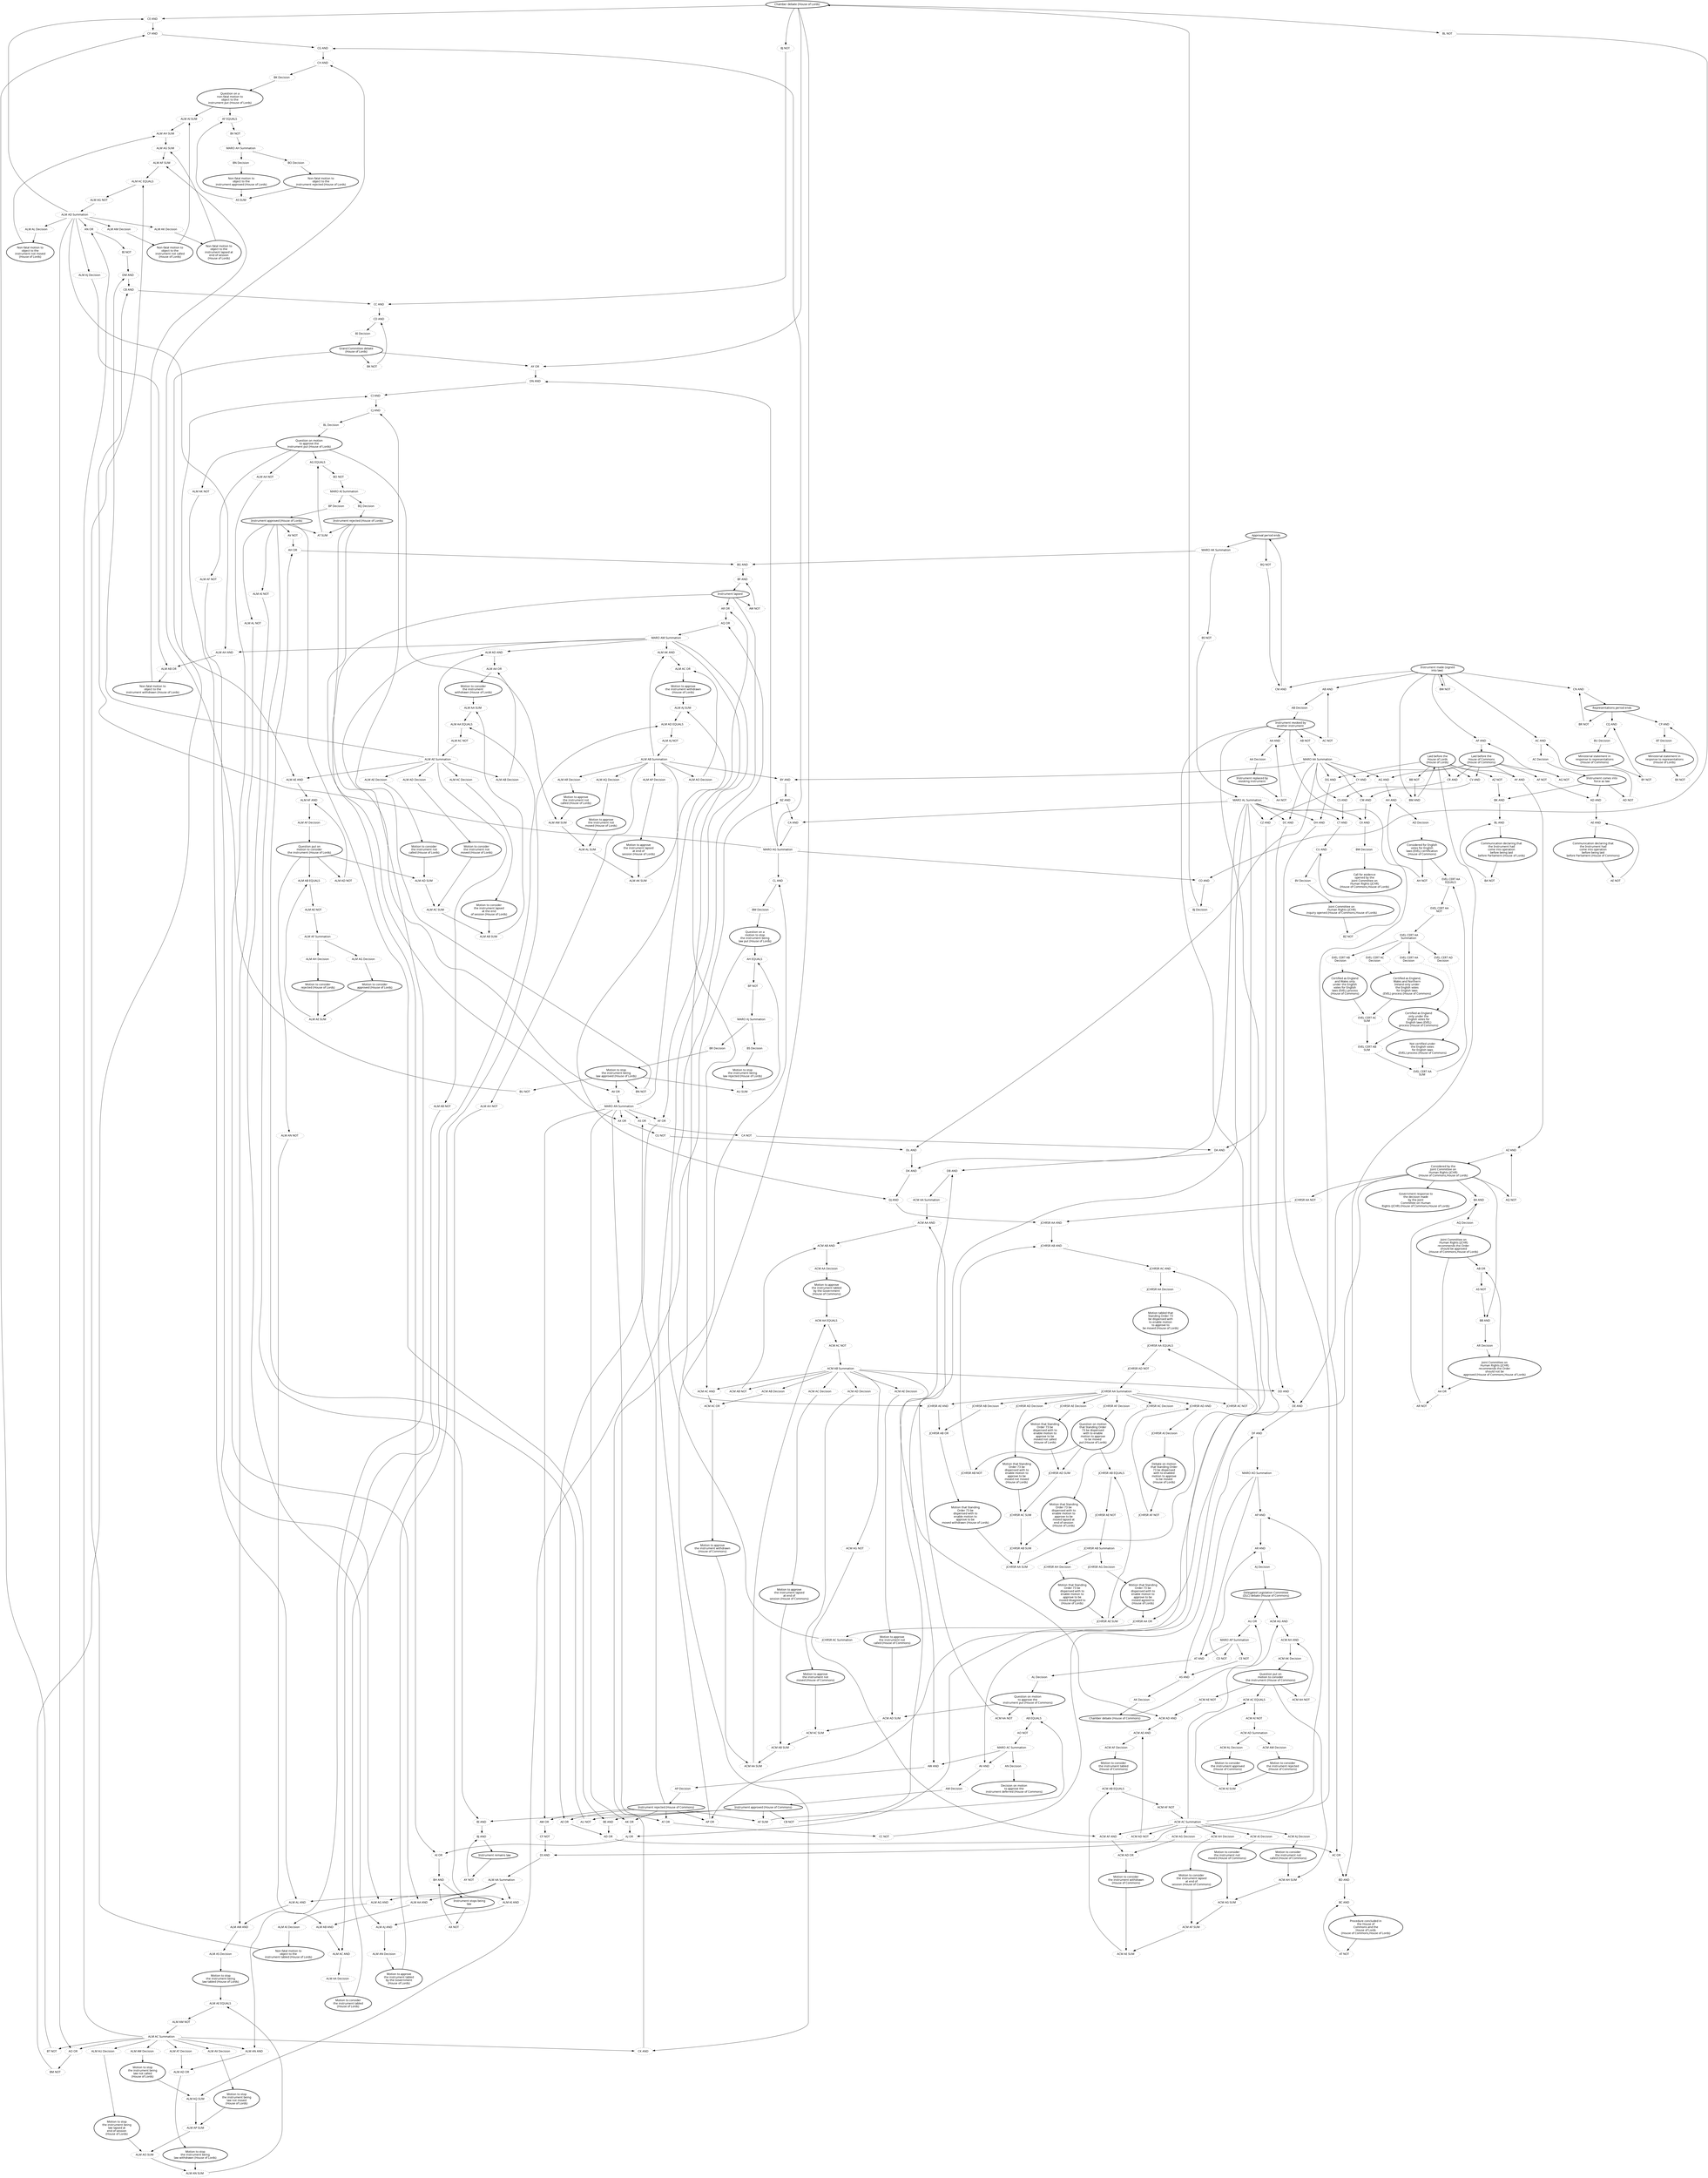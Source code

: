 digraph{graph[fontname="calibri"];node[fontname="calibri"];edge[fontname="calibri"];edge [style=solid, color=black];"2"->"439"[label=""];edge[style=solid, color=black];edge [style=solid, color=black];"2"->"370"[label=""];edge[style=solid, color=black];edge [style=solid, color=black];"2"->"437"[label=""];edge[style=solid, color=black];edge [style=solid, color=black];"2"->"376"[label=""];edge[style=solid, color=black];edge [style=solid, color=black];"2"->"428"[label=""];edge[style=solid, color=black];edge [style=solid, color=black];"4"->"297"[label=""];edge[style=solid, color=black];edge [style=solid, color=black];"4"->"292"[label=""];edge[style=solid, color=black];edge [style=solid, color=black];"4"->"337"[label=""];edge[style=solid, color=black];edge [style=solid, color=black];"4"->"300"[label=""];edge[style=solid, color=black];edge [style=solid, color=black];"4"->"383"[label=""];edge[style=solid, color=black];edge [style=solid, color=black];"4"->"387"[label=""];edge[style=solid, color=black];edge [style=solid, color=black];"4"->"390"[label=""];edge[style=solid, color=black];edge [style=solid, color=black];"9"->"284"[label=""];edge[style=solid, color=black];edge [style=solid, color=black];"9"->"287"[label=""];edge[style=solid, color=black];edge [style=solid, color=black];"9"->"350"[label=""];edge[style=solid, color=black];edge [style=solid, color=black];"12"->"429"[label=""];edge[style=solid, color=black];edge [style=solid, color=black];"12"->"415"[label=""];edge[style=solid, color=black];edge [style=solid, color=black];"12"->"337"[label=""];edge[style=solid, color=black];edge [style=solid, color=black];"12"->"343"[label=""];edge[style=solid, color=black];edge [style=solid, color=black];"12"->"383"[label=""];edge[style=solid, color=black];edge [style=solid, color=black];"12"->"387"[label=""];edge[style=solid, color=black];edge [style=solid, color=black];"12"->"398"[label=""];edge[style=solid, color=black];edge [style=solid, color=black];"15"->"450"[label=""];edge[style=solid, color=black];edge [style=solid, color=black];"15"->"540"[label=""];edge[style=solid, color=black];edge [style=solid, color=black];"15"->"296"[label=""];edge[style=solid, color=black];edge [style=solid, color=black];"15"->"283"[label=""];edge[style=solid, color=black];edge [style=solid, color=black];"15"->"352"[label=""];edge[style=solid, color=black];edge [style=solid, color=black];"15"->"378"[label=""];edge[style=solid, color=black];edge [style=solid, color=black];"15"->"379"[label=""];edge[style=solid, color=black];edge [style=solid, color=black];"21"->"438"[label=""];edge[style=solid, color=black];edge [style=solid, color=black];"21"->"3343"[label=""];edge[style=solid, color=black];edge [style=solid, color=black];"21"->"428"[label=""];edge[style=solid, color=black];edge [style=solid, color=black];"23"->"424"[label=""];edge[style=solid, color=black];edge [style=solid, color=black];"26"->"1045"[label=""];edge[style=solid, color=black];edge [style=solid, color=black];"26"->"3434"[label=""];edge[style=solid, color=black];edge [style=solid, color=black];"26"->"3461"[label=""];edge[style=solid, color=black];edge [style=solid, color=black];"28"->"3403"[label=""];edge[style=solid, color=black];edge [style=solid, color=black];"29"->"3458"[label=""];edge[style=solid, color=black];edge [style=solid, color=black];"32"->"3413"[label=""];edge[style=solid, color=black];edge [style=solid, color=black];"33"->"3467"[label=""];edge[style=solid, color=black];edge [style=solid, color=black];"34"->"301"[label=""];edge[style=solid, color=black];edge [style=solid, color=black];"34"->"3081"[label=""];edge[style=solid, color=black];edge [style=solid, color=black];"36"->"3399"[label=""];edge[style=solid, color=black];edge [style=solid, color=black];"38"->"3428"[label=""];edge[style=solid, color=black];edge [style=solid, color=black];"38"->"424"[label=""];edge[style=solid, color=black];edge [style=solid, color=black];"39"->"348"[label=""];edge[style=solid, color=black];edge [style=solid, color=black];"39"->"344"[label=""];edge[style=solid, color=black];edge [style=solid, color=black];"39"->"411"[label=""];edge[style=solid, color=black];edge [style=solid, color=black];"39"->"1032"[label=""];edge[style=solid, color=black];edge [style=solid, color=black];"39"->"3365"[label=""];edge[style=solid, color=black];edge [style=solid, color=black];"39"->"3368"[label=""];edge[style=solid, color=black];edge [style=solid, color=black];"40"->"1018"[label=""];edge[style=solid, color=black];edge [style=solid, color=black];"40"->"348"[label=""];edge[style=solid, color=black];edge [style=solid, color=black];"40"->"344"[label=""];edge[style=solid, color=black];edge [style=solid, color=black];"40"->"410"[label=""];edge[style=solid, color=black];edge [style=solid, color=black];"40"->"455"[label=""];edge[style=solid, color=black];edge [style=solid, color=black];"42"->"1050"[label=""];edge[style=solid, color=black];edge [style=solid, color=black];"42"->"3357"[label=""];edge[style=solid, color=black];edge [style=solid, color=black];"42"->"3362"[label=""];edge[style=solid, color=black];edge [style=solid, color=black];"42"->"3406"[label=""];edge[style=solid, color=black];edge [style=solid, color=black];"42"->"3367"[label=""];edge[style=solid, color=black];edge [style=solid, color=black];"43"->"1049"[label=""];edge[style=solid, color=black];edge [style=solid, color=black];"43"->"3402"[label=""];edge[style=solid, color=black];edge [style=solid, color=black];"44"->"413"[label=""];edge[style=solid, color=black];edge [style=solid, color=black];"50"->"3414"[label=""];edge[style=solid, color=black];edge [style=solid, color=black];"53"->"444"[label=""];edge[style=solid, color=black];edge [style=solid, color=black];"53"->"1484"[label=""];edge[style=solid, color=black];edge [style=solid, color=black];"60"->"1031"[label=""];edge[style=solid, color=black];edge [style=solid, color=black];"61"->"1031"[label=""];edge[style=solid, color=black];edge [style=solid, color=black];"68"->"3083"[label=""];edge[style=solid, color=black];edge [style=solid, color=black];"74"->"3084"[label=""];edge[style=solid, color=black];edge [style=solid, color=black];"75"->"3084"[label=""];edge[style=solid, color=black];edge [style=solid, color=black];"78"->"1032"[label=""];edge[style=solid, color=black];edge [style=solid, color=black];"78"->"425"[label=""];edge[style=solid, color=black];edge [style=solid, color=black];"78"->"427"[label=""];edge[style=solid, color=black];edge [style=solid, color=black];"86"->"414"[label=""];edge[style=solid, color=black];edge [style=solid, color=black];"94"->"3082"[label=""];edge[style=solid, color=black];edge [style=solid, color=black];"96"->"1018"[label=""];edge[style=solid, color=black];edge [style=solid, color=black];"96"->"295"[label=""];edge[style=solid, color=black];edge [style=solid, color=black];"96"->"317"[label=""];edge[style=solid, color=black];edge [style=solid, color=black];"96"->"422"[label=""];edge[style=solid, color=black];edge [style=solid, color=black];"96"->"423"[label=""];edge[style=solid, color=black];edge [style=solid, color=black];"96"->"419"[label=""];edge[style=solid, color=black];edge [style=solid, color=black];"96"->"426"[label=""];edge[style=solid, color=black];edge [style=solid, color=black];"111"->"409"[label=""];edge[style=solid, color=black];edge [style=solid, color=black];"188"->"3401"[label=""];edge[style=solid, color=black];edge [style=solid, color=black];"200"->"289"[label=""];edge[style=solid, color=black];edge [style=solid, color=black];"201"->"416"[label=""];edge[style=solid, color=black];edge [style=solid, color=black];"213"->"3459"[label=""];edge[style=solid, color=black];edge [style=solid, color=black];"214"->"3404"[label=""];edge[style=solid, color=black];edge [style=solid, color=black];"215"->"3400"[label=""];edge[style=solid, color=black];edge [style=solid, color=black];"230"->"282"[label=""];edge[style=solid, color=black];edge [style=solid, color=black];"230"->"313"[label=""];edge[style=solid, color=black];edge [style=solid, color=black];"230"->"538"[label=""];edge[style=solid, color=black];edge [style=solid, color=black];"230"->"290"[label=""];edge[style=solid, color=black];edge [style=solid, color=black];"230"->"539"[label=""];edge[style=solid, color=black];edge [style=solid, color=black];"230"->"419"[label=""];edge[style=solid, color=black];edge [style=solid, color=black];"231"->"542"[label=""];edge[style=solid, color=black];edge [style=solid, color=black];"232"->"412"[label=""];edge[style=solid, color=black];edge [style=solid, color=black];"232"->"302"[label=""];edge[style=solid, color=black];edge [style=solid, color=black];"232"->"312"[label=""];edge[style=solid, color=black];edge [style=solid, color=black];"232"->"421"[label=""];edge[style=solid, color=black];edge [style=solid, color=black];"247"->"406"[label=""];edge[style=solid, color=black];edge [style=solid, color=black];"247"->"1413"[label=""];edge[style=solid, color=black];edge [style=solid, color=black];"247"->"339"[label=""];edge[style=solid, color=black];edge [style=solid, color=black];"247"->"340"[label=""];edge[style=solid, color=black];edge [style=solid, color=black];"247"->"396"[label=""];edge[style=solid, color=black];edge [style=solid, color=black];"247"->"3919"[label=""];edge[style=solid, color=black];edge [style=solid, color=black];"247"->"3918"[label=""];edge[style=solid, color=black];edge [style=solid, color=black];"279"->"453"[label=""];edge[style=solid, color=black];edge [style=solid, color=black];"281"->"231"[label=""];edge[style=solid, color=black];edge [style=solid, color=black];"282"->"540"[label=""];edge[style=solid, color=black];edge [style=solid, color=black];"283"->"294"[label=""];edge[style=solid, color=black];edge [style=solid, color=black];"284"->"283"[label=""];edge[style=solid, color=black];edge [style=solid, color=black];"285"->"407"[label=""];edge[style=solid, color=black];edge [style=solid, color=black];"286"->"408"[label=""];edge[style=solid, color=black];edge [style=solid, color=black];"287"->"288"[label=""];edge[style=solid, color=black];edge [style=solid, color=black];"288"->"200"[label=""];edge[style=solid, color=black];edge [style=solid, color=black];"289"->"288"[label=""];edge[style=solid, color=black];edge [style=solid, color=black];"290"->"343"[label=""];edge[style=solid, color=black];edge [style=solid, color=black];"291"->"290"[label=""];edge[style=solid, color=black];edge [style=solid, color=black];"292"->"287"[label=""];edge[style=solid, color=black];edge [style=solid, color=black];"293"->"230"[label=""];edge[style=solid, color=black];edge [style=solid, color=black];"294"->"9"[label=""];edge[style=solid, color=black];edge [style=solid, color=black];"295"->"291"[label=""];edge[style=solid, color=black];edge [style=solid, color=black];"296"->"4"[label=""];edge[style=solid, color=black];edge [style=solid, color=black];"297"->"296"[label=""];edge[style=solid, color=black];edge [style=dotted, color=black];"298"->"34"[label=""];edge[style=solid, color=black];edge [style=solid, color=black];"299"->"330"[label=""];edge[style=solid, color=black];edge [style=solid, color=black];"300"->"305"[label=""];edge[style=solid, color=black];edge [style=solid, color=black];"301"->"305"[label=""];edge[style=solid, color=black];edge [style=solid, color=black];"302"->"295"[label=""];edge[style=solid, color=black];edge [style=solid, color=black];"304"->"346"[label=""];edge[style=solid, color=black];edge [style=solid, color=black];"305"->"298"[label=""];edge[style=solid, color=black];edge [style=solid, color=black];"312"->"347"[label=""];edge[style=solid, color=black];edge [style=solid, color=black];"313"->"312"[label=""];edge[style=solid, color=black];edge [style=solid, color=black];"317"->"313"[label=""];edge[style=solid, color=black];edge [style=solid, color=black];"328"->"1486"[label=""];edge[style=solid, color=black];edge [style=solid, color=black];"330"->"490"[label=""];edge[style=solid, color=black];edge [style=solid, color=black];"331"->"491"[label=""];edge[style=solid, color=black];edge [style=solid, color=black];"332"->"492"[label=""];edge[style=solid, color=black];edge [style=solid, color=black];"334"->"493"[label=""];edge[style=solid, color=black];edge [style=solid, color=black];"335"->"496"[label=""];edge[style=solid, color=black];edge [style=solid, color=black];"337"->"338"[label=""];edge[style=solid, color=black];edge [style=solid, color=black];"338"->"247"[label=""];edge[style=solid, color=black];edge [style=solid, color=black];"339"->"497"[label=""];edge[style=solid, color=black];edge [style=solid, color=black];"340"->"498"[label=""];edge[style=solid, color=black];edge [style=solid, color=black];"341"->"111"[label=""];edge[style=solid, color=black];edge [style=solid, color=black];"343"->"341"[label=""];edge[style=solid, color=black];edge [style=solid, color=black];"344"->"291"[label=""];edge[style=solid, color=black];edge [style=solid, color=black];"345"->"232"[label=""];edge[style=solid, color=black];edge [style=solid, color=black];"346"->"345"[label=""];edge[style=solid, color=black];edge [style=solid, color=black];"347"->"44"[label=""];edge[style=solid, color=black];edge [style=solid, color=black];"348"->"349"[label=""];edge[style=solid, color=black];edge [style=solid, color=black];"349"->"86"[label=""];edge[style=solid, color=black];edge [style=solid, color=black];"350"->"351"[label=""];edge[style=solid, color=black];edge [style=solid, color=black];"351"->"201"[label=""];edge[style=solid, color=black];edge [style=solid, color=black];"352"->"12"[label=""];edge[style=solid, color=black];edge [style=solid, color=black];"364"->"365"[label=""];edge[style=solid, color=black];edge [style=solid, color=black];"365"->"366"[label=""];edge[style=solid, color=black];edge [style=solid, color=black];"366"->"1491"[label=""];edge[style=solid, color=black];edge [style=solid, color=black];"367"->"368"[label=""];edge[style=solid, color=black];edge [style=solid, color=black];"368"->"369"[label=""];edge[style=solid, color=black];edge [style=solid, color=black];"369"->"515"[label=""];edge[style=solid, color=black];edge [style=solid, color=black];"370"->"371"[label=""];edge[style=solid, color=black];edge [style=solid, color=black];"371"->"372"[label=""];edge[style=solid, color=black];edge [style=solid, color=black];"372"->"373"[label=""];edge[style=solid, color=black];edge [style=solid, color=black];"373"->"517"[label=""];edge[style=solid, color=black];edge [style=solid, color=black];"374"->"375"[label=""];edge[style=solid, color=black];edge [style=solid, color=black];"375"->"518"[label=""];edge[style=solid, color=black];edge [style=solid, color=black];"376"->"377"[label=""];edge[style=solid, color=black];edge [style=solid, color=black];"377"->"519"[label=""];edge[style=solid, color=black];edge [style=solid, color=black];"378"->"53"[label=""];edge[style=solid, color=black];edge [style=solid, color=black];"379"->"1479"[label=""];edge[style=solid, color=black];edge [style=solid, color=black];"380"->"516"[label=""];edge[style=solid, color=black];edge [style=solid, color=black];"381"->"526"[label=""];edge[style=solid, color=black];edge [style=solid, color=black];"382"->"527"[label=""];edge[style=solid, color=black];edge [style=solid, color=black];"383"->"384"[label=""];edge[style=solid, color=black];edge [style=solid, color=black];"384"->"385"[label=""];edge[style=solid, color=black];edge [style=solid, color=black];"385"->"386"[label=""];edge[style=solid, color=black];edge [style=solid, color=black];"386"->"528"[label=""];edge[style=solid, color=black];edge [style=solid, color=black];"387"->"388"[label=""];edge[style=solid, color=black];edge [style=solid, color=black];"388"->"389"[label=""];edge[style=solid, color=black];edge [style=solid, color=black];"389"->"529"[label=""];edge[style=solid, color=black];edge [style=solid, color=black];"390"->"391"[label=""];edge[style=solid, color=black];edge [style=solid, color=black];"391"->"392"[label=""];edge[style=solid, color=black];edge [style=solid, color=black];"392"->"393"[label=""];edge[style=solid, color=black];edge [style=solid, color=black];"393"->"3470"[label=""];edge[style=solid, color=black];edge [style=solid, color=black];"394"->"395"[label=""];edge[style=solid, color=black];edge [style=solid, color=black];"395"->"396"[label=""];edge[style=solid, color=black];edge [style=solid, color=black];"396"->"397"[label=""];edge[style=solid, color=black];edge [style=solid, color=black];"397"->"3912"[label=""];edge[style=solid, color=black];edge [style=solid, color=black];"398"->"399"[label=""];edge[style=solid, color=black];edge [style=solid, color=black];"399"->"400"[label=""];edge[style=solid, color=black];edge [style=solid, color=black];"400"->"3416"[label=""];edge[style=solid, color=black];edge [style=solid, color=black];"401"->"3914"[label=""];edge[style=solid, color=black];edge [style=solid, color=black];"402"->"401"[label=""];edge[style=solid, color=black];edge [style=solid, color=black];"406"->"338"[label=""];edge[style=solid, color=black];edge [style=solid, color=black];"407"->"339"[label=""];edge[style=solid, color=black];edge [style=solid, color=black];"408"->"340"[label=""];edge[style=solid, color=black];edge [style=solid, color=black];"409"->"341"[label=""];edge[style=solid, color=black];edge [style=solid, color=black];"410"->"304"[label=""];edge[style=solid, color=black];edge [style=solid, color=black];"411"->"304"[label=""];edge[style=solid, color=black];edge [style=solid, color=black];"412"->"345"[label=""];edge[style=solid, color=black];edge [style=solid, color=black];"413"->"347"[label=""];edge[style=solid, color=black];edge [style=solid, color=black];"414"->"349"[label=""];edge[style=solid, color=black];edge [style=solid, color=black];"415"->"350"[label=""];edge[style=solid, color=black];edge [style=solid, color=black];"416"->"351"[label=""];edge[style=solid, color=black];edge [style=solid, color=black];"417"->"436"[label=""];edge[style=solid, color=black];edge [style=solid, color=black];"418"->"440"[label=""];edge[style=solid, color=black];edge [style=solid, color=black];"419"->"420"[label=""];edge[style=solid, color=black];edge [style=solid, color=black];"420"->"3910"[label=""];edge[style=solid, color=black];edge [style=solid, color=black];"421"->"420"[label=""];edge[style=solid, color=black];edge [style=solid, color=black];"422"->"454"[label=""];edge[style=solid, color=black];edge [style=solid, color=black];"423"->"456"[label=""];edge[style=solid, color=black];edge [style=solid, color=black];"424"->"3913"[label=""];edge[style=solid, color=black];edge [style=solid, color=black];"425"->"3911"[label=""];edge[style=solid, color=black];edge [style=solid, color=black];"426"->"459"[label=""];edge[style=solid, color=black];edge [style=solid, color=black];"427"->"460"[label=""];edge[style=solid, color=black];edge [style=solid, color=black];"428"->"569"[label=""];edge[style=solid, color=black];edge [style=solid, color=black];"429"->"352"[label=""];edge[style=solid, color=black];edge [style=solid, color=black];"436"->"568"[label=""];edge[style=solid, color=black];edge [style=solid, color=black];"437"->"368"[label=""];edge[style=solid, color=black];edge [style=solid, color=black];"438"->"369"[label=""];edge[style=solid, color=black];edge [style=solid, color=black];"439"->"380"[label=""];edge[style=solid, color=black];edge [style=solid, color=black];"440"->"374"[label=""];edge[style=solid, color=black];edge [style=solid, color=black];"441"->"375"[label=""];edge[style=solid, color=black];edge [style=solid, color=black];"442"->"1494"[label=""];edge[style=solid, color=black];edge [style=solid, color=black];"443"->"1492"[label=""];edge[style=solid, color=black];edge [style=solid, color=black];"444"->"378"[label=""];edge[style=solid, color=black];edge [style=solid, color=black];"445"->"379"[label=""];edge[style=solid, color=black];edge [style=solid, color=black];"446"->"1485"[label=""];edge[style=solid, color=black];edge [style=solid, color=black];"447"->"371"[label=""];edge[style=solid, color=black];edge [style=solid, color=black];"448"->"373"[label=""];edge[style=solid, color=black];edge [style=solid, color=black];"449"->"1493"[label=""];edge[style=solid, color=black];edge [style=solid, color=black];"450"->"15"[label=""];edge[style=solid, color=black];edge [style=solid, color=black];"451"->"381"[label=""];edge[style=solid, color=black];edge [style=solid, color=black];"452"->"382"[label=""];edge[style=solid, color=black];edge [style=solid, color=black];"453"->"386"[label=""];edge[style=solid, color=black];edge [style=solid, color=black];"454"->"392"[label=""];edge[style=solid, color=black];edge [style=solid, color=black];"455"->"393"[label=""];edge[style=solid, color=black];edge [style=solid, color=black];"456"->"397"[label=""];edge[style=solid, color=black];edge [style=solid, color=black];"457"->"330"[label=""];edge[style=solid, color=black];edge [style=solid, color=black];"458"->"331"[label=""];edge[style=solid, color=black];edge [style=solid, color=black];"459"->"400"[label=""];edge[style=solid, color=black];edge [style=solid, color=black];"460"->"543"[label=""];edge[style=solid, color=black];edge [style=solid, color=black];"490"->"38"[label=""];edge[style=solid, color=black];edge [style=solid, color=black];"491"->"23"[label=""];edge[style=solid, color=black];edge [style=solid, color=black];"492"->"26"[label=""];edge[style=solid, color=black];edge [style=solid, color=black];"493"->"40"[label=""];edge[style=solid, color=black];edge [style=solid, color=black];"494"->"100"[label=""];edge[style=solid, color=black];edge [style=solid, color=black];"496"->"96"[label=""];edge[style=solid, color=black];edge [style=solid, color=black];"497"->"1480"[label=""];edge[style=solid, color=black];edge [style=solid, color=black];"498"->"1481"[label=""];edge[style=solid, color=black];edge [style=solid, color=black];"515"->"21"[label=""];edge[style=solid, color=black];edge [style=solid, color=black];"516"->"2"[label=""];edge[style=solid, color=black];edge [style=solid, color=black];"517"->"43"[label=""];edge[style=solid, color=black];edge [style=solid, color=black];"518"->"42"[label=""];edge[style=solid, color=black];edge [style=solid, color=black];"519"->"1513"[label=""];edge[style=solid, color=black];edge [style=solid, color=black];"520"->"60"[label=""];edge[style=solid, color=black];edge [style=solid, color=black];"521"->"61"[label=""];edge[style=solid, color=black];edge [style=solid, color=black];"522"->"39"[label=""];edge[style=solid, color=black];edge [style=solid, color=black];"523"->"78"[label=""];edge[style=solid, color=black];edge [style=solid, color=black];"524"->"1515"[label=""];edge[style=solid, color=black];edge [style=solid, color=black];"525"->"1514"[label=""];edge[style=solid, color=black];edge [style=solid, color=black];"526"->"1495"[label=""];edge[style=solid, color=black];edge [style=solid, color=black];"527"->"1496"[label=""];edge[style=solid, color=black];edge [style=solid, color=black];"528"->"279"[label=""];edge[style=solid, color=black];edge [style=solid, color=black];"529"->"280"[label=""];edge[style=solid, color=black];edge [style=solid, color=black];"538"->"281"[label=""];edge[style=solid, color=black];edge [style=solid, color=black];"539"->"1483"[label=""];edge[style=solid, color=black];edge [style=solid, color=black];"540"->"293"[label=""];edge[style=solid, color=black];edge [style=solid, color=black];"542"->"538"[label=""];edge[style=solid, color=black];edge [style=solid, color=black];"543"->"402"[label=""];edge[style=solid, color=black];edge [style=solid, color=black];"568"->"367"[label=""];edge[style=solid, color=black];edge [style=solid, color=black];"569"->"374"[label=""];edge[style=solid, color=black];edge [style=solid, color=black];"642"->"3085"[label=""];edge[style=solid, color=black];edge [style=dotted, color=black];"657"->"68"[label=""];edge[style=solid, color=black];edge [style=dotted, color=black];"658"->"74"[label=""];edge[style=solid, color=black];edge [style=dotted, color=black];"659"->"75"[label=""];edge[style=solid, color=black];edge [style=dotted, color=black];"660"->"94"[label=""];edge[style=solid, color=black];edge [style=solid, color=black];"1018"->"1045"[label=""];edge[style=solid, color=black];edge [style=solid, color=black];"1031"->"1049"[label=""];edge[style=solid, color=black];edge [style=solid, color=black];"1032"->"1050"[label=""];edge[style=solid, color=black];edge [style=solid, color=black];"1033"->"1051"[label=""];edge[style=solid, color=black];edge [style=solid, color=black];"1045"->"328"[label=""];edge[style=solid, color=black];edge [style=solid, color=black];"1049"->"449"[label=""];edge[style=solid, color=black];edge [style=solid, color=black];"1050"->"442"[label=""];edge[style=solid, color=black];edge [style=solid, color=black];"1051"->"443"[label=""];edge[style=solid, color=black];edge [style=solid, color=black];"1135"->"3460"[label=""];edge[style=solid, color=black];edge [style=solid, color=black];"1136"->"3461"[label=""];edge[style=solid, color=black];edge [style=solid, color=black];"1139"->"3405"[label=""];edge[style=solid, color=black];edge [style=solid, color=black];"1140"->"3406"[label=""];edge[style=solid, color=black];edge [style=solid, color=black];"1142"->"3402"[label=""];edge[style=solid, color=black];edge [style=solid, color=black];"1479"->"445"[label=""];edge[style=solid, color=black];edge [style=solid, color=black];"1479"->"381"[label=""];edge[style=solid, color=black];edge [style=solid, color=black];"1479"->"382"[label=""];edge[style=solid, color=black];edge [style=solid, color=black];"1480"->"285"[label=""];edge[style=solid, color=black];edge [style=solid, color=black];"1480"->"286"[label=""];edge[style=solid, color=black];edge [style=solid, color=black];"1481"->"285"[label=""];edge[style=solid, color=black];edge [style=solid, color=black];"1481"->"286"[label=""];edge[style=solid, color=black];edge [style=solid, color=black];"1483"->"300"[label=""];edge[style=solid, color=black];edge [style=solid, color=black];"1483"->"364"[label=""];edge[style=solid, color=black];edge [style=solid, color=black];"1483"->"384"[label=""];edge[style=solid, color=black];edge [style=solid, color=black];"1483"->"388"[label=""];edge[style=solid, color=black];edge [style=solid, color=black];"1483"->"390"[label=""];edge[style=solid, color=black];edge [style=solid, color=black];"1483"->"394"[label=""];edge[style=solid, color=black];edge [style=solid, color=black];"1483"->"543"[label=""];edge[style=solid, color=black];edge [style=solid, color=black];"1483"->"398"[label=""];edge[style=solid, color=black];edge [style=solid, color=black];"1484"->"446"[label=""];edge[style=solid, color=black];edge [style=solid, color=black];"1484"->"346"[label=""];edge[style=solid, color=black];edge [style=solid, color=black];"1485"->"334"[label=""];edge[style=solid, color=black];edge [style=solid, color=black];"1485"->"335"[label=""];edge[style=solid, color=black];edge [style=solid, color=black];"1485"->"366"[label=""];edge[style=solid, color=black];edge [style=solid, color=black];"1485"->"385"[label=""];edge[style=solid, color=black];edge [style=solid, color=black];"1485"->"389"[label=""];edge[style=solid, color=black];edge [style=solid, color=black];"1485"->"391"[label=""];edge[style=solid, color=black];edge [style=solid, color=black];"1485"->"394"[label=""];edge[style=solid, color=black];edge [style=solid, color=black];"1485"->"402"[label=""];edge[style=solid, color=black];edge [style=solid, color=black];"1485"->"399"[label=""];edge[style=solid, color=black];edge [style=solid, color=black];"1486"->"335"[label=""];edge[style=solid, color=black];edge [style=solid, color=black];"1486"->"334"[label=""];edge[style=solid, color=black];edge [style=solid, color=black];"1486"->"494"[label=""];edge[style=solid, color=black];edge [style=solid, color=black];"1491"->"367"[label=""];edge[style=solid, color=black];edge [style=solid, color=black];"1491"->"372"[label=""];edge[style=solid, color=black];edge [style=solid, color=black];"1491"->"377"[label=""];edge[style=solid, color=black];edge [style=solid, color=black];"1491"->"380"[label=""];edge[style=solid, color=black];edge [style=solid, color=black];"1491"->"569"[label=""];edge[style=solid, color=black];edge [style=solid, color=black];"1492"->"525"[label=""];edge[style=solid, color=black];edge [style=solid, color=black];"1492"->"524"[label=""];edge[style=solid, color=black];edge [style=solid, color=black];"1493"->"520"[label=""];edge[style=solid, color=black];edge [style=solid, color=black];"1493"->"521"[label=""];edge[style=solid, color=black];edge [style=solid, color=black];"1494"->"523"[label=""];edge[style=solid, color=black];edge [style=solid, color=black];"1494"->"522"[label=""];edge[style=solid, color=black];edge [style=solid, color=black];"1495"->"451"[label=""];edge[style=solid, color=black];edge [style=solid, color=black];"1496"->"452"[label=""];edge[style=solid, color=black];edge [style=solid, color=black];"1508"->"3415"[label=""];edge[style=solid, color=black];edge [style=solid, color=black];"1509"->"3407"[label=""];edge[style=solid, color=black];edge [style=solid, color=black];"1510"->"3408"[label=""];edge[style=solid, color=black];edge [style=solid, color=black];"1511"->"3409"[label=""];edge[style=solid, color=black];edge [style=solid, color=black];"1512"->"3410"[label=""];edge[style=solid, color=black];edge [style=solid, color=black];"1513"->"1051"[label=""];edge[style=solid, color=black];edge [style=solid, color=black];"1513"->"3410"[label=""];edge[style=solid, color=black];edge [style=solid, color=black];"1514"->"1033"[label=""];edge[style=solid, color=black];edge [style=solid, color=black];"1515"->"1033"[label=""];edge[style=solid, color=black];edge [style=solid, color=black];"1515"->"441"[label=""];edge[style=solid, color=black];edge [style=solid, color=black];"1515"->"448"[label=""];edge[style=solid, color=black];edge [style=solid, color=black];"1515"->"425"[label=""];edge[style=solid, color=black];edge [style=solid, color=black];"2808"->"3939"[label=""];edge[style=solid, color=black];edge [style=solid, color=black];"2809"->"3934"[label=""];edge[style=solid, color=black];edge [style=solid, color=black];"2810"->"3935"[label=""];edge[style=solid, color=black];edge [style=solid, color=black];"2811"->"3936"[label=""];edge[style=solid, color=black];edge [style=solid, color=black];"2812"->"3937"[label=""];edge[style=solid, color=black];edge [style=solid, color=black];"2813"->"3937"[label=""];edge[style=solid, color=black];edge [style=solid, color=black];"2813"->"3920"[label=""];edge[style=solid, color=black];edge [style=solid, color=black];"2813"->"3940"[label=""];edge[style=solid, color=black];edge [style=solid, color=black];"2814"->"3938"[label=""];edge[style=solid, color=black];edge [style=solid, color=black];"2814"->"3918"[label=""];edge[style=solid, color=black];edge [style=solid, color=black];"2815"->"3938"[label=""];edge[style=solid, color=black];edge [style=solid, color=black];"2856"->"3438"[label=""];edge[style=solid, color=black];edge [style=solid, color=black];"2856"->"3465"[label=""];edge[style=solid, color=black];edge [style=solid, color=black];"2856"->"3441"[label=""];edge[style=solid, color=black];edge [style=solid, color=black];"2856"->"3469"[label=""];edge[style=solid, color=black];edge [style=solid, color=black];"2857"->"3466"[label=""];edge[style=solid, color=black];edge [style=solid, color=black];"2858"->"3466"[label=""];edge[style=solid, color=black];edge [style=solid, color=black];"3081"->"642"[label=""];edge[style=solid, color=black];edge [style=solid, color=black];"3082"->"3081"[label=""];edge[style=solid, color=black];edge [style=solid, color=black];"3083"->"3082"[label=""];edge[style=solid, color=black];edge [style=solid, color=black];"3084"->"3083"[label=""];edge[style=solid, color=black];edge [style=solid, color=black];"3085"->"657"[label=""];edge[style=solid, color=black];edge [style=solid, color=black];"3085"->"658"[label=""];edge[style=solid, color=black];edge [style=solid, color=black];"3085"->"659"[label=""];edge[style=solid, color=black];edge [style=solid, color=black];"3085"->"660"[label=""];edge[style=solid, color=black];edge [style=solid, color=black];"3263"->"3924"[label=""];edge[style=solid, color=black];edge [style=solid, color=black];"3326"->"3468"[label=""];edge[style=solid, color=black];edge [style=solid, color=black];"3327"->"3462"[label=""];edge[style=solid, color=black];edge [style=solid, color=black];"3328"->"3463"[label=""];edge[style=solid, color=black];edge [style=solid, color=black];"3329"->"3464"[label=""];edge[style=solid, color=black];edge [style=solid, color=black];"3330"->"3465"[label=""];edge[style=solid, color=black];edge [style=solid, color=black];"3331"->"3411"[label=""];edge[style=solid, color=black];edge [style=solid, color=black];"3332"->"3394"[label=""];edge[style=solid, color=black];edge [style=solid, color=black];"3333"->"3395"[label=""];edge[style=solid, color=black];edge [style=solid, color=black];"3334"->"3396"[label=""];edge[style=solid, color=black];edge [style=solid, color=black];"3335"->"3397"[label=""];edge[style=solid, color=black];edge [style=solid, color=black];"3336"->"3370"[label=""];edge[style=solid, color=black];edge [style=solid, color=black];"3336"->"3397"[label=""];edge[style=solid, color=black];edge [style=solid, color=black];"3336"->"3360"[label=""];edge[style=solid, color=black];edge [style=solid, color=black];"3336"->"3412"[label=""];edge[style=solid, color=black];edge [style=solid, color=black];"3337"->"3398"[label=""];edge[style=solid, color=black];edge [style=solid, color=black];"3338"->"3398"[label=""];edge[style=solid, color=black];edge [style=solid, color=black];"3339"->"3340"[label=""];edge[style=solid, color=black];edge [style=solid, color=black];"3340"->"3341"[label=""];edge[style=solid, color=black];edge [style=solid, color=black];"3341"->"3371"[label=""];edge[style=solid, color=black];edge [style=solid, color=black];"3342"->"3353"[label=""];edge[style=solid, color=black];edge [style=solid, color=black];"3343"->"3344"[label=""];edge[style=solid, color=black];edge [style=solid, color=black];"3344"->"3376"[label=""];edge[style=solid, color=black];edge [style=solid, color=black];"3345"->"3379"[label=""];edge[style=solid, color=black];edge [style=solid, color=black];"3346"->"3354"[label=""];edge[style=solid, color=black];edge [style=solid, color=black];"3347"->"3348"[label=""];edge[style=solid, color=black];edge [style=solid, color=black];"3348"->"3384"[label=""];edge[style=solid, color=black];edge [style=solid, color=black];"3349"->"3355"[label=""];edge[style=solid, color=black];edge [style=solid, color=black];"3350"->"3351"[label=""];edge[style=solid, color=black];edge [style=solid, color=black];"3351"->"3389"[label=""];edge[style=solid, color=black];edge [style=solid, color=black];"3352"->"3356"[label=""];edge[style=solid, color=black];edge [style=solid, color=black];"3353"->"3332"[label=""];edge[style=solid, color=black];edge [style=solid, color=black];"3354"->"36"[label=""];edge[style=solid, color=black];edge [style=solid, color=black];"3355"->"28"[label=""];edge[style=solid, color=black];edge [style=solid, color=black];"3356"->"1509"[label=""];edge[style=solid, color=black];edge [style=solid, color=black];"3357"->"3339"[label=""];edge[style=solid, color=black];edge [style=solid, color=black];"3358"->"3341"[label=""];edge[style=solid, color=black];edge [style=solid, color=black];"3359"->"3420"[label=""];edge[style=solid, color=black];edge [style=solid, color=black];"3360"->"3344"[label=""];edge[style=solid, color=black];edge [style=solid, color=black];"3361"->"3421"[label=""];edge[style=solid, color=black];edge [style=solid, color=black];"3362"->"3345"[label=""];edge[style=solid, color=black];edge [style=solid, color=black];"3363"->"3419"[label=""];edge[style=solid, color=black];edge [style=solid, color=black];"3364"->"3347"[label=""];edge[style=solid, color=black];edge [style=solid, color=black];"3365"->"3348"[label=""];edge[style=solid, color=black];edge [style=solid, color=black];"3366"->"3417"[label=""];edge[style=solid, color=black];edge [style=solid, color=black];"3367"->"3350"[label=""];edge[style=solid, color=black];edge [style=solid, color=black];"3368"->"3351"[label=""];edge[style=solid, color=black];edge [style=solid, color=black];"3369"->"3418"[label=""];edge[style=solid, color=black];edge [style=solid, color=black];"3370"->"3340"[label=""];edge[style=solid, color=black];edge [style=solid, color=black];"3371"->"3331"[label=""];edge[style=solid, color=black];edge [style=solid, color=black];"3372"->"3353"[label=""];edge[style=solid, color=black];edge [style=solid, color=black];"3373"->"3333"[label=""];edge[style=solid, color=black];edge [style=solid, color=black];"3374"->"3334"[label=""];edge[style=solid, color=black];edge [style=solid, color=black];"3375"->"3335"[label=""];edge[style=solid, color=black];edge [style=solid, color=black];"3376"->"3336"[label=""];edge[style=solid, color=black];edge [style=solid, color=black];"3377"->"3337"[label=""];edge[style=solid, color=black];edge [style=solid, color=black];"3378"->"3338"[label=""];edge[style=solid, color=black];edge [style=solid, color=black];"3379"->"32"[label=""];edge[style=solid, color=black];edge [style=solid, color=black];"3380"->"3354"[label=""];edge[style=solid, color=black];edge [style=solid, color=black];"3381"->"215"[label=""];edge[style=solid, color=black];edge [style=solid, color=black];"3382"->"188"[label=""];edge[style=solid, color=black];edge [style=solid, color=black];"3383"->"1142"[label=""];edge[style=solid, color=black];edge [style=solid, color=black];"3384"->"50"[label=""];edge[style=solid, color=black];edge [style=solid, color=black];"3385"->"3355"[label=""];edge[style=solid, color=black];edge [style=solid, color=black];"3386"->"214"[label=""];edge[style=solid, color=black];edge [style=solid, color=black];"3387"->"1139"[label=""];edge[style=solid, color=black];edge [style=solid, color=black];"3388"->"1140"[label=""];edge[style=solid, color=black];edge [style=solid, color=black];"3389"->"1508"[label=""];edge[style=solid, color=black];edge [style=solid, color=black];"3390"->"3356"[label=""];edge[style=solid, color=black];edge [style=solid, color=black];"3391"->"1510"[label=""];edge[style=solid, color=black];edge [style=solid, color=black];"3392"->"1511"[label=""];edge[style=solid, color=black];edge [style=solid, color=black];"3393"->"1512"[label=""];edge[style=solid, color=black];edge [style=solid, color=black];"3394"->"3411"[label=""];edge[style=solid, color=black];edge [style=solid, color=black];"3395"->"3394"[label=""];edge[style=solid, color=black];edge [style=solid, color=black];"3396"->"3395"[label=""];edge[style=solid, color=black];edge [style=solid, color=black];"3397"->"3396"[label=""];edge[style=solid, color=black];edge [style=solid, color=black];"3398"->"3412"[label=""];edge[style=solid, color=black];edge [style=solid, color=black];"3399"->"3413"[label=""];edge[style=solid, color=black];edge [style=solid, color=black];"3400"->"3399"[label=""];edge[style=solid, color=black];edge [style=solid, color=black];"3401"->"3400"[label=""];edge[style=solid, color=black];edge [style=solid, color=black];"3402"->"3401"[label=""];edge[style=solid, color=black];edge [style=solid, color=black];"3403"->"3414"[label=""];edge[style=solid, color=black];edge [style=solid, color=black];"3404"->"3403"[label=""];edge[style=solid, color=black];edge [style=solid, color=black];"3405"->"3404"[label=""];edge[style=solid, color=black];edge [style=solid, color=black];"3406"->"3405"[label=""];edge[style=solid, color=black];edge [style=solid, color=black];"3407"->"3415"[label=""];edge[style=solid, color=black];edge [style=solid, color=black];"3408"->"3407"[label=""];edge[style=solid, color=black];edge [style=solid, color=black];"3409"->"3408"[label=""];edge[style=solid, color=black];edge [style=solid, color=black];"3410"->"3409"[label=""];edge[style=solid, color=black];edge [style=solid, color=black];"3411"->"3359"[label=""];edge[style=solid, color=black];edge [style=solid, color=black];"3412"->"3361"[label=""];edge[style=solid, color=black];edge [style=solid, color=black];"3413"->"3363"[label=""];edge[style=solid, color=black];edge [style=solid, color=black];"3414"->"3366"[label=""];edge[style=solid, color=black];edge [style=solid, color=black];"3415"->"3369"[label=""];edge[style=solid, color=black];edge [style=solid, color=black];"3416"->"3339"[label=""];edge[style=solid, color=black];edge [style=solid, color=black];"3416"->"3345"[label=""];edge[style=solid, color=black];edge [style=solid, color=black];"3416"->"3347"[label=""];edge[style=solid, color=black];edge [style=solid, color=black];"3416"->"3350"[label=""];edge[style=solid, color=black];edge [style=solid, color=black];"3417"->"3364"[label=""];edge[style=solid, color=black];edge [style=solid, color=black];"3417"->"3385"[label=""];edge[style=solid, color=black];edge [style=solid, color=black];"3417"->"3349"[label=""];edge[style=solid, color=black];edge [style=solid, color=black];"3417"->"3386"[label=""];edge[style=solid, color=black];edge [style=solid, color=black];"3417"->"3387"[label=""];edge[style=solid, color=black];edge [style=solid, color=black];"3417"->"3388"[label=""];edge[style=solid, color=black];edge [style=solid, color=black];"3417"->"364"[label=""];edge[style=solid, color=black];edge [style=solid, color=black];"3417"->"401"[label=""];edge[style=solid, color=black];edge [style=solid, color=black];"3418"->"3392"[label=""];edge[style=solid, color=black];edge [style=solid, color=black];"3418"->"3393"[label=""];edge[style=solid, color=black];edge [style=solid, color=black];"3418"->"3391"[label=""];edge[style=solid, color=black];edge [style=solid, color=black];"3418"->"3390"[label=""];edge[style=solid, color=black];edge [style=solid, color=black];"3418"->"3352"[label=""];edge[style=solid, color=black];edge [style=solid, color=black];"3418"->"417"[label=""];edge[style=solid, color=black];edge [style=solid, color=black];"3418"->"447"[label=""];edge[style=solid, color=black];edge [style=solid, color=black];"3418"->"418"[label=""];edge[style=solid, color=black];edge [style=solid, color=black];"3418"->"376"[label=""];edge[style=solid, color=black];edge [style=solid, color=black];"3419"->"3380"[label=""];edge[style=solid, color=black];edge [style=solid, color=black];"3419"->"3346"[label=""];edge[style=solid, color=black];edge [style=solid, color=black];"3419"->"3382"[label=""];edge[style=solid, color=black];edge [style=solid, color=black];"3419"->"3381"[label=""];edge[style=solid, color=black];edge [style=solid, color=black];"3419"->"3383"[label=""];edge[style=solid, color=black];edge [style=solid, color=black];"3419"->"417"[label=""];edge[style=solid, color=black];edge [style=solid, color=black];"3419"->"370"[label=""];edge[style=solid, color=black];edge [style=solid, color=black];"3419"->"418"[label=""];edge[style=solid, color=black];edge [style=solid, color=black];"3420"->"3358"[label=""];edge[style=solid, color=black];edge [style=solid, color=black];"3420"->"3372"[label=""];edge[style=solid, color=black];edge [style=solid, color=black];"3420"->"3342"[label=""];edge[style=solid, color=black];edge [style=solid, color=black];"3420"->"3374"[label=""];edge[style=solid, color=black];edge [style=solid, color=black];"3420"->"3373"[label=""];edge[style=solid, color=black];edge [style=solid, color=black];"3420"->"3375"[label=""];edge[style=solid, color=black];edge [style=solid, color=black];"3420"->"3343"[label=""];edge[style=solid, color=black];edge [style=solid, color=black];"3420"->"568"[label=""];edge[style=solid, color=black];edge [style=solid, color=black];"3421"->"3377"[label=""];edge[style=solid, color=black];edge [style=solid, color=black];"3421"->"3378"[label=""];edge[style=solid, color=black];edge [style=solid, color=black];"3422"->"3423"[label=""];edge[style=solid, color=black];edge [style=solid, color=black];"3423"->"3443"[label=""];edge[style=solid, color=black];edge [style=solid, color=black];"3424"->"3432"[label=""];edge[style=solid, color=black];edge [style=solid, color=black];"3425"->"3426"[label=""];edge[style=solid, color=black];edge [style=solid, color=black];"3426"->"3448"[label=""];edge[style=solid, color=black];edge [style=solid, color=black];"3427"->"3433"[label=""];edge[style=solid, color=black];edge [style=solid, color=black];"3428"->"3429"[label=""];edge[style=solid, color=black];edge [style=solid, color=black];"3429"->"3455"[label=""];edge[style=solid, color=black];edge [style=solid, color=black];"3432"->"29"[label=""];edge[style=solid, color=black];edge [style=solid, color=black];"3433"->"3327"[label=""];edge[style=solid, color=black];edge [style=solid, color=black];"3434"->"3422"[label=""];edge[style=solid, color=black];edge [style=solid, color=black];"3435"->"3423"[label=""];edge[style=solid, color=black];edge [style=solid, color=black];"3436"->"3471"[label=""];edge[style=solid, color=black];edge [style=solid, color=black];"3437"->"3426"[label=""];edge[style=solid, color=black];edge [style=solid, color=black];"3438"->"3425"[label=""];edge[style=solid, color=black];edge [style=solid, color=black];"3439"->"3472"[label=""];edge[style=solid, color=black];edge [style=solid, color=black];"3440"->"3427"[label=""];edge[style=solid, color=black];edge [style=solid, color=black];"3441"->"3429"[label=""];edge[style=solid, color=black];edge [style=solid, color=black];"3442"->"3473"[label=""];edge[style=solid, color=black];edge [style=solid, color=black];"3443"->"33"[label=""];edge[style=solid, color=black];edge [style=solid, color=black];"3444"->"3432"[label=""];edge[style=solid, color=black];edge [style=solid, color=black];"3445"->"213"[label=""];edge[style=solid, color=black];edge [style=solid, color=black];"3446"->"1135"[label=""];edge[style=solid, color=black];edge [style=solid, color=black];"3447"->"1136"[label=""];edge[style=solid, color=black];edge [style=solid, color=black];"3448"->"3326"[label=""];edge[style=solid, color=black];edge [style=solid, color=black];"3451"->"3433"[label=""];edge[style=solid, color=black];edge [style=solid, color=black];"3452"->"3328"[label=""];edge[style=solid, color=black];edge [style=solid, color=black];"3453"->"3329"[label=""];edge[style=solid, color=black];edge [style=solid, color=black];"3454"->"3330"[label=""];edge[style=solid, color=black];edge [style=solid, color=black];"3455"->"2856"[label=""];edge[style=solid, color=black];edge [style=solid, color=black];"3456"->"2857"[label=""];edge[style=solid, color=black];edge [style=solid, color=black];"3457"->"2858"[label=""];edge[style=solid, color=black];edge [style=solid, color=black];"3458"->"3467"[label=""];edge[style=solid, color=black];edge [style=solid, color=black];"3459"->"3458"[label=""];edge[style=solid, color=black];edge [style=solid, color=black];"3460"->"3459"[label=""];edge[style=solid, color=black];edge [style=solid, color=black];"3461"->"3460"[label=""];edge[style=solid, color=black];edge [style=solid, color=black];"3462"->"3468"[label=""];edge[style=solid, color=black];edge [style=solid, color=black];"3463"->"3462"[label=""];edge[style=solid, color=black];edge [style=solid, color=black];"3464"->"3463"[label=""];edge[style=solid, color=black];edge [style=solid, color=black];"3465"->"3464"[label=""];edge[style=solid, color=black];edge [style=solid, color=black];"3466"->"3469"[label=""];edge[style=solid, color=black];edge [style=solid, color=black];"3467"->"3436"[label=""];edge[style=solid, color=black];edge [style=solid, color=black];"3468"->"3439"[label=""];edge[style=solid, color=black];edge [style=solid, color=black];"3469"->"3442"[label=""];edge[style=solid, color=black];edge [style=solid, color=black];"3470"->"3422"[label=""];edge[style=solid, color=black];edge [style=solid, color=black];"3471"->"3435"[label=""];edge[style=solid, color=black];edge [style=solid, color=black];"3471"->"3424"[label=""];edge[style=solid, color=black];edge [style=solid, color=black];"3471"->"3444"[label=""];edge[style=solid, color=black];edge [style=solid, color=black];"3471"->"3445"[label=""];edge[style=solid, color=black];edge [style=solid, color=black];"3471"->"3446"[label=""];edge[style=solid, color=black];edge [style=solid, color=black];"3471"->"3447"[label=""];edge[style=solid, color=black];edge [style=solid, color=black];"3471"->"3425"[label=""];edge[style=solid, color=black];edge [style=solid, color=black];"3471"->"3440"[label=""];edge[style=solid, color=black];edge [style=solid, color=black];"3471"->"395"[label=""];edge[style=solid, color=black];edge [style=solid, color=black];"3472"->"3437"[label=""];edge[style=solid, color=black];edge [style=solid, color=black];"3472"->"3451"[label=""];edge[style=solid, color=black];edge [style=solid, color=black];"3472"->"3427"[label=""];edge[style=solid, color=black];edge [style=solid, color=black];"3472"->"3452"[label=""];edge[style=solid, color=black];edge [style=solid, color=black];"3472"->"3453"[label=""];edge[style=solid, color=black];edge [style=solid, color=black];"3472"->"3454"[label=""];edge[style=solid, color=black];edge [style=solid, color=black];"3472"->"3428"[label=""];edge[style=solid, color=black];edge [style=solid, color=black];"3472"->"299"[label=""];edge[style=solid, color=black];edge [style=solid, color=black];"3473"->"3456"[label=""];edge[style=solid, color=black];edge [style=solid, color=black];"3473"->"3457"[label=""];edge[style=solid, color=black];edge [style=solid, color=black];"3910"->"3424"[label=""];edge[style=solid, color=black];edge [style=solid, color=black];"3910"->"3342"[label=""];edge[style=solid, color=black];edge [style=solid, color=black];"3910"->"3346"[label=""];edge[style=solid, color=black];edge [style=solid, color=black];"3910"->"3349"[label=""];edge[style=solid, color=black];edge [style=solid, color=black];"3910"->"3352"[label=""];edge[style=solid, color=black];edge [style=solid, color=black];"3910"->"3945"[label=""];edge[style=solid, color=black];edge [style=solid, color=black];"3911"->"302"[label=""];edge[style=solid, color=black];edge [style=solid, color=black];"3911"->"317"[label=""];edge[style=solid, color=black];edge [style=solid, color=black];"3911"->"422"[label=""];edge[style=solid, color=black];edge [style=solid, color=black];"3911"->"423"[label=""];edge[style=solid, color=black];edge [style=solid, color=black];"3911"->"421"[label=""];edge[style=solid, color=black];edge [style=solid, color=black];"3911"->"427"[label=""];edge[style=solid, color=black];edge [style=solid, color=black];"3911"->"426"[label=""];edge[style=solid, color=black];edge [style=solid, color=black];"3912"->"299"[label=""];edge[style=solid, color=black];edge [style=solid, color=black];"3912"->"331"[label=""];edge[style=solid, color=black];edge [style=solid, color=black];"3912"->"332"[label=""];edge[style=solid, color=black];edge [style=solid, color=black];"3913"->"457"[label=""];edge[style=solid, color=black];edge [style=solid, color=black];"3913"->"458"[label=""];edge[style=solid, color=black];edge [style=solid, color=black];"3913"->"332"[label=""];edge[style=solid, color=black];edge [style=solid, color=black];"3914"->"3915"[label=""];edge[style=solid, color=black];edge [style=solid, color=black];"3915"->"3916"[label=""];edge[style=solid, color=black];edge [style=solid, color=black];"3916"->"3925"[label=""];edge[style=solid, color=black];edge [style=solid, color=black];"3917"->"3933"[label=""];edge[style=solid, color=black];edge [style=solid, color=black];"3918"->"3943"[label=""];edge[style=solid, color=black];edge [style=solid, color=black];"3919"->"3914"[label=""];edge[style=solid, color=black];edge [style=solid, color=black];"3920"->"3915"[label=""];edge[style=solid, color=black];edge [style=solid, color=black];"3921"->"3916"[label=""];edge[style=solid, color=black];edge [style=solid, color=black];"3922"->"3941"[label=""];edge[style=solid, color=black];edge [style=solid, color=black];"3923"->"3942"[label=""];edge[style=solid, color=black];edge [style=solid, color=black];"3924"->"3917"[label=""];edge[style=solid, color=black];edge [style=solid, color=black];"3925"->"2808"[label=""];edge[style=solid, color=black];edge [style=solid, color=black];"3926"->"3944"[label=""];edge[style=solid, color=black];edge [style=solid, color=black];"3927"->"2810"[label=""];edge[style=solid, color=black];edge [style=solid, color=black];"3928"->"2811"[label=""];edge[style=solid, color=black];edge [style=solid, color=black];"3929"->"2812"[label=""];edge[style=solid, color=black];edge [style=solid, color=black];"3930"->"2813"[label=""];edge[style=solid, color=black];edge [style=solid, color=black];"3931"->"2814"[label=""];edge[style=solid, color=black];edge [style=solid, color=black];"3932"->"2815"[label=""];edge[style=solid, color=black];edge [style=solid, color=black];"3933"->"3263"[label=""];edge[style=solid, color=black];edge [style=solid, color=black];"3934"->"3939"[label=""];edge[style=solid, color=black];edge [style=solid, color=black];"3935"->"3934"[label=""];edge[style=solid, color=black];edge [style=solid, color=black];"3936"->"3935"[label=""];edge[style=solid, color=black];edge [style=solid, color=black];"3937"->"3936"[label=""];edge[style=solid, color=black];edge [style=solid, color=black];"3938"->"3940"[label=""];edge[style=solid, color=black];edge [style=solid, color=black];"3939"->"3922"[label=""];edge[style=solid, color=black];edge [style=solid, color=black];"3940"->"3923"[label=""];edge[style=solid, color=black];edge [style=solid, color=black];"3941"->"3921"[label=""];edge[style=solid, color=black];edge [style=solid, color=black];"3941"->"3928"[label=""];edge[style=solid, color=black];edge [style=solid, color=black];"3941"->"3926"[label=""];edge[style=solid, color=black];edge [style=solid, color=black];"3941"->"3927"[label=""];edge[style=solid, color=black];edge [style=solid, color=black];"3941"->"3929"[label=""];edge[style=solid, color=black];edge [style=solid, color=black];"3941"->"3930"[label=""];edge[style=solid, color=black];edge [style=solid, color=black];"3941"->"3917"[label=""];edge[style=solid, color=black];edge [style=solid, color=black];"3941"->"3945"[label=""];edge[style=solid, color=black];edge [style=solid, color=black];"3942"->"3931"[label=""];edge[style=solid, color=black];edge [style=solid, color=black];"3942"->"3932"[label=""];edge[style=solid, color=black];edge [style=solid, color=black];"3943"->"365"[label=""];edge[style=solid, color=black];edge [style=solid, color=black];"3944"->"2809"[label=""];edge[style=solid, color=black];edge [style=solid, color=black];"3945"->"3944"[label=""];edge[style=solid, color=black];"2" [label="Chamber debate (House of Lords)", style=bold];"4" [label="Laid before the\nHouse of Commons\n(House of Commons)", style=bold];"9" [label="Instrument comes into\nforce as law\n", style=bold];"12" [label="Laid before the\nHouse of Lords\n(House of Lords)", style=bold];"15" [label="Instrument made (signed\ninto law) ", style=bold];"21" [label="Grand Committee debate\n(House of Lords)", style=bold];"23" [label="Chamber debate (House of Commons)", style=bold];"26" [label="Question on motion\nto approve the\ninstrument put (House of Commons)", style=bold];"28" [label="Motion to approve\nthe instrument withdrawn\n(House of Lords)", style=bold];"29" [label="Motion to approve\nthe instrument withdrawn\n(House of Commons)", style=bold];"32" [label="Non-fatal motion to\nobject to the\ninstrument tabled (House of Lords)", style=bold];"33" [label="Motion to approve\nthe instrument tabled\nby the Government\n(House of Commons)", style=bold];"34" [label="Considered for English\nvotes for English\nlaws (EVEL) certification\n(House of Commons)", style=bold];"36" [label="Non-fatal motion to\nobject to the\ninstrument withdrawn (House of Lords)", style=bold];"38" [label="Delegated Legislation Committee\n(DLC) debate (House of Commons)", style=bold];"39" [label="Instrument approved (House of Lords)", style=bold];"40" [label="Instrument approved (House of Commons)", style=bold];"42" [label="Question on motion\nto approve the\ninstrument put (House of Lords)", style=bold];"43" [label="Question on a\nnon-fatal motion to\nobject to the\ninstrument put (House of Lords)", style=bold];"44" [label="Instrument stops being\nlaw ", style=bold];"50" [label="Motion to approve\nthe instrument tabled\nby the Government\n(House of Lords)", style=bold];"53" [label="Approval period ends\n", style=bold];"60" [label="Non-fatal motion to\nobject to the\ninstrument approved (House of Lords)", style=bold];"61" [label="Non-fatal motion to\nobject to the\ninstrument rejected (House of Lords)", style=bold];"68" [label="Certified as England\nonly under the\nEnglish votes for\nEnglish laws (EVEL)\nprocess (House of Commons)", style=bold];"74" [label="Certified as England\nand Wales only\nunder the English\nvotes for English\nlaws (EVEL) process\n(House of Commons)", style=bold];"75" [label="Certified as England,\nWales and Northern\nIreland only under\nthe English votes\nfor English laws\n(EVEL) process (House of Commons)", style=bold];"78" [label="Instrument rejected (House of Lords)", style=bold];"86" [label="Instrument remains law\n", style=bold];"94" [label="Not certified under\nthe English votes\nfor English laws\n(EVEL) process (House of Commons)", style=bold];"96" [label="Instrument rejected (House of Commons)", style=bold];"111" [label="Procedure concluded in\nthe House of\nCommons and the\nHouse of Lords\n(House of Commons,House of Lords)", style=bold];"188" [label="Non-fatal motion to\nobject to the\ninstrument not moved\n(House of Lords)", style=bold];"200" [label="Communication declaring that\nthe Instrument had\ncome into operation\nbefore being laid\nbefore Parliament (House of Commons)", style=bold];"201" [label="Communication declaring that\nthe Instrument had\ncome into operation\nbefore being laid\nbefore Parliament (House of Lords)", style=bold];"213" [label="Motion to approve\nthe instrument lapsed\nat end of\nsession (House of Commons)", style=bold];"214" [label="Motion to approve\nthe instrument lapsed\nat end of\nsession (House of Lords)", style=bold];"215" [label="Non-fatal motion to\nobject to the\ninstrument lapsed at\nend of session\n(House of Lords)", style=bold];"230" [label="Instrument revoked by\nanother instrument ", style=bold];"231" [label="Instrument replaced by\nrevoking instrument ", style=bold];"232" [label="Instrument lapsed ", style=bold];"247" [label="Considered by the\nJoint Committee on\nHuman Rights (JCHR)\n(House of Commons,House of Lords)", style=bold];"279" [label="Joint Committee on\nHuman Rights (JCHR)\ninquiry opened (House of Commons,House of Lords)", style=bold];"281" [label="AA Decision ", style=dotted];"282" [label="AC NOT ", style=dotted];"283" [label="AC AND ", style=dotted];"284" [label="AD NOT ", style=dotted];"285" [label="AA OR ", style=dotted];"286" [label="AB OR ", style=dotted];"287" [label="AD AND ", style=dotted];"288" [label="AE AND ", style=dotted];"289" [label="AE NOT ", style=dotted];"290" [label="AC OR ", style=dotted];"291" [label="AD OR ", style=dotted];"292" [label="AF NOT ", style=dotted];"293" [label="AB Decision ", style=dotted];"294" [label="AC Decision ", style=dotted];"295" [label="AE OR ", style=dotted];"296" [label="AF AND ", style=dotted];"297" [label="AG NOT ", style=dotted];"298" [label="AD Decision ", style=dotted];"299" [label="AP AND ", style=dotted];"300" [label="AG AND ", style=dotted];"301" [label="AH NOT ", style=dotted];"302" [label="AF OR ", style=dotted];"304" [label="AH OR ", style=dotted];"305" [label="AH AND ", style=dotted];"312" [label="AI OR ", style=dotted];"313" [label="AJ OR ", style=dotted];"317" [label="AK OR ", style=dotted];"328" [label="AO NOT ", style=dotted];"330" [label="AR AND ", style=dotted];"331" [label="AS AND ", style=dotted];"332" [label="AT AND ", style=dotted];"334" [label="AV AND ", style=dotted];"335" [label="AW AND ", style=dotted];"337" [label="AY AND ", style=dotted];"338" [label="AZ AND ", style=dotted];"339" [label="BA AND ", style=dotted];"340" [label="BB AND ", style=dotted];"341" [label="BC AND ", style=dotted];"343" [label="BD AND ", style=dotted];"344" [label="BE AND ", style=dotted];"345" [label="BF AND ", style=dotted];"346" [label="BG AND ", style=dotted];"347" [label="BH AND ", style=dotted];"348" [label="BI AND ", style=dotted];"349" [label="BJ AND ", style=dotted];"350" [label="BK AND ", style=dotted];"351" [label="BL AND ", style=dotted];"352" [label="BM AND ", style=dotted];"364" [label="BY AND ", style=dotted];"365" [label="BZ AND ", style=dotted];"366" [label="CA AND ", style=dotted];"367" [label="CB AND ", style=dotted];"368" [label="CC AND ", style=dotted];"369" [label="CD AND ", style=dotted];"370" [label="CE AND ", style=dotted];"371" [label="CF AND ", style=dotted];"372" [label="CG AND ", style=dotted];"373" [label="CH AND ", style=dotted];"374" [label="CI AND ", style=dotted];"375" [label="CJ AND ", style=dotted];"376" [label="CK AND ", style=dotted];"377" [label="CL AND ", style=dotted];"378" [label="CM AND ", style=dotted];"379" [label="CN AND ", style=dotted];"380" [label="CO AND ", style=dotted];"381" [label="CP AND ", style=dotted];"382" [label="CQ AND ", style=dotted];"383" [label="CR AND ", style=dotted];"384" [label="CS AND ", style=dotted];"385" [label="CT AND ", style=dotted];"386" [label="CU AND ", style=dotted];"387" [label="CV AND ", style=dotted];"388" [label="CW AND ", style=dotted];"389" [label="CX AND ", style=dotted];"390" [label="CY AND ", style=dotted];"391" [label="CZ AND ", style=dotted];"392" [label="DA AND ", style=dotted];"393" [label="DB AND ", style=dotted];"394" [label="DC AND ", style=dotted];"395" [label="DD AND ", style=dotted];"396" [label="DE AND ", style=dotted];"397" [label="DF AND ", style=dotted];"398" [label="DG AND ", style=dotted];"399" [label="DH AND ", style=dotted];"400" [label="DI AND ", style=dotted];"401" [label="DJ AND ", style=dotted];"402" [label="DK AND ", style=dotted];"406" [label="AQ NOT ", style=dotted];"407" [label="AR NOT ", style=dotted];"408" [label="AS NOT ", style=dotted];"409" [label="AT NOT ", style=dotted];"410" [label="AU NOT ", style=dotted];"411" [label="AV NOT ", style=dotted];"412" [label="AW NOT ", style=dotted];"413" [label="AX NOT ", style=dotted];"414" [label="AY NOT ", style=dotted];"415" [label="AZ NOT ", style=dotted];"416" [label="BA NOT ", style=dotted];"417" [label="AN OR ", style=dotted];"418" [label="AO OR ", style=dotted];"419" [label="AP OR ", style=dotted];"420" [label="AQ OR ", style=dotted];"421" [label="AR OR ", style=dotted];"422" [label="AS OR ", style=dotted];"423" [label="AT OR ", style=dotted];"424" [label="AU OR ", style=dotted];"425" [label="AV OR ", style=dotted];"426" [label="AW OR ", style=dotted];"427" [label="AX OR ", style=dotted];"428" [label="AY OR ", style=dotted];"429" [label="BB NOT ", style=dotted];"436" [label="BI NOT ", style=dotted];"437" [label="BJ NOT ", style=dotted];"438" [label="BK NOT ", style=dotted];"439" [label="BL NOT ", style=dotted];"440" [label="BM NOT ", style=dotted];"441" [label="BN NOT ", style=dotted];"442" [label="BO NOT ", style=dotted];"443" [label="BP NOT ", style=dotted];"444" [label="BQ NOT ", style=dotted];"445" [label="BR NOT ", style=dotted];"446" [label="BS NOT ", style=dotted];"447" [label="BT NOT ", style=dotted];"448" [label="BU NOT ", style=dotted];"449" [label="BV NOT ", style=dotted];"450" [label="BW NOT ", style=dotted];"451" [label="BX NOT ", style=dotted];"452" [label="BY NOT ", style=dotted];"453" [label="BZ NOT ", style=dotted];"454" [label="CA NOT ", style=dotted];"455" [label="CB NOT ", style=dotted];"456" [label="CC NOT ", style=dotted];"457" [label="CD NOT ", style=dotted];"458" [label="CE NOT ", style=dotted];"459" [label="CF NOT ", style=dotted];"460" [label="CG NOT ", style=dotted];"490" [label="AJ Decision ", style=dotted];"491" [label="AK Decision ", style=dotted];"492" [label="AL Decision ", style=dotted];"493" [label="AM Decision ", style=dotted];"494" [label="AN Decision ", style=dotted];"496" [label="AP Decision ", style=dotted];"497" [label="AQ Decision ", style=dotted];"498" [label="AR Decision ", style=dotted];"515" [label="BI Decision ", style=dotted];"516" [label="BJ Decision ", style=dotted];"517" [label="BK Decision ", style=dotted];"518" [label="BL Decision ", style=dotted];"519" [label="BM Decision ", style=dotted];"520" [label="BN Decision ", style=dotted];"521" [label="BO Decision ", style=dotted];"522" [label="BP Decision ", style=dotted];"523" [label="BQ Decision ", style=dotted];"524" [label="BR Decision ", style=dotted];"525" [label="BS Decision ", style=dotted];"526" [label="BT Decision ", style=dotted];"527" [label="BU Decision ", style=dotted];"528" [label="BV Decision ", style=dotted];"529" [label="BW Decision ", style=dotted];"538" [label="AA AND ", style=dotted];"539" [label="AB NOT ", style=dotted];"540" [label="AB AND ", style=dotted];"542" [label="AA NOT ", style=dotted];"543" [label="DL AND ", style=dotted];"568" [label="DM AND ", style=dotted];"569" [label="DN AND ", style=dotted];"642" [label="EVEL CERT AA\nNOT ", style=dotted];"657" [label="EVEL CERT AA\nDecision ", style=dotted];"658" [label="EVEL CERT AB\nDecision ", style=dotted];"659" [label="EVEL CERT AC\nDecision ", style=dotted];"660" [label="EVEL CERT AD\nDecision ", style=dotted];"1018" [label="AF SUM ", style=dotted];"1031" [label="AS SUM ", style=dotted];"1032" [label="AT SUM ", style=dotted];"1033" [label="AU SUM ", style=dotted];"1045" [label="AB EQUALS ", style=dotted];"1049" [label="AF EQUALS ", style=dotted];"1050" [label="AG EQUALS ", style=dotted];"1051" [label="AH EQUALS ", style=dotted];"1135" [label="Motion to approve\nthe instrument not\nmoved (House of Commons)", style=bold];"1136" [label="Motion to approve\nthe instrument not\ncalled (House of Commons)", style=bold];"1139" [label="Motion to approve\nthe instrument not\nmoved (House of Lords)", style=bold];"1140" [label="Motion to approve\nthe instrument not\ncalled (House of Lords)", style=bold];"1142" [label="Non-fatal motion to\nobject to the\ninstrument not called\n(House of Lords)", style=bold];"1479" [label="Representations period ends\n", style=bold];"1480" [label="Joint Committee on\nHuman Rights (JCHR)\nrecommends the Order\nshould be approved\n(House of Commons,House of Lords)", style=bold];"1481" [label="Joint Committee on\nHuman Rights (JCHR)\nrecommends the Order\nshould not be\napproved (House of Commons,House of Lords)", style=bold];"1483" [label="MARO AA Summation ", style=dotted];"1484" [label="MARO AK Summation ", style=dotted];"1485" [label="MARO AL Summation ", style=dotted];"1486" [label="MARO AC Summation ", style=dotted];"1491" [label="MARO AG Summation ", style=dotted];"1492" [label="MARO AJ Summation ", style=dotted];"1493" [label="MARO AH Summation ", style=dotted];"1494" [label="MARO AI Summation ", style=dotted];"1495" [label="Ministerial statement in\nresponse to representations\n(House of Lords)", style=bold];"1496" [label="Ministerial statement in\nresponse to representations\n(House of Commons)", style=bold];"1508" [label="Motion to stop\nthe instrument being\nlaw tabled (House of Lords)", style=bold];"1509" [label="Motion to stop\nthe instrument being\nlaw withdrawn (House of Lords)", style=bold];"1510" [label="Motion to stop\nthe instrument being\nlaw lapsed at\nend of session\n(House of Lords)", style=bold];"1511" [label="Motion to stop\nthe instrument being\nlaw not moved\n(House of Lords)", style=bold];"1512" [label="Motion to stop\nthe instrument being\nlaw not called\n(House of Lords)", style=bold];"1513" [label="Question on a\nmotion to stop\nthe instrument being\nlaw put (House of Lords)", style=bold];"1514" [label="Motion to stop\nthe instrument being\nlaw rejected (House of Lords)", style=bold];"1515" [label="Motion to stop\nthe instrument being\nlaw approved (House of Lords)", style=bold];"2808" [label="Motion tabled that\nStanding Order 73\nbe dispensed with\nto enable motion\nto approve to\nbe moved (House of Lords)", style=bold];"2809" [label="Motion that Standing\nOrder 73 be\ndispensed with to\nenable motion to\napprove to be\nmoved withdrawn (House of Lords)", style=bold];"2810" [label="Motion that Standing\nOrder 73 be\ndispensed with to\nenable motion to\napprove to be\nmoved lapsed at\nend of session\n(House of Lords)", style=bold];"2811" [label="Motion that Standing\nOrder 73 be\ndispensed with to\nenable motion to\napprove to be\nmoved not moved\n(House of Lords)", style=bold];"2812" [label="Motion that Standing\nOrder 73 be\ndispensed with to\nenable motion to\napprove to be\nmoved not called\n(House of Lords)", style=bold];"2813" [label="Question on motion\nthat Standing Order\n73 be dispensed\nwith to enable\nmotion to approve\nto be moved\nput (House of Lords)", style=bold];"2814" [label="Motion that Standing\nOrder 73 be\ndispensed with to\nenable motion to\napprove to be\nmoved agreed to\n(House of Lords)", style=bold];"2815" [label="Motion that Standing\nOrder 73 be\ndispensed with to\nenable motion to\napprove to be\nmoved disagreed to\n(House of Lords)", style=bold];"2856" [label="Question put on\nmotion to consider\nthe instrument (House of Commons)", style=bold];"2857" [label="Motion to consider\nthe instrument approved\n(House of Commons)", style=bold];"2858" [label="Motion to consider\nthe instrument rejected\n(House of Commons)", style=bold];"3081" [label="EVEL CERT AA\nEQUALS ", style=dotted];"3082" [label="EVEL CERT AA\nSUM ", style=dotted];"3083" [label="EVEL CERT AB\nSUM ", style=dotted];"3084" [label="EVEL CERT AC\nSUM ", style=dotted];"3085" [label="EVEL CERT AA\nSummation ", style=dotted];"3263" [label="Debate on motion\nthat Standing Order\n73 be dispensed\nwith to enabled\nmotion to approve\nto be moved\n(House of Lords)", style=bold];"3326" [label="Motion to consider\nthe instrument tabled\n(House of Commons)", style=bold];"3327" [label="Motion to consider\nthe instrument withdrawn\n(House of Commons)", style=bold];"3328" [label="Motion to consider\nthe instrument lapsed\nat end of\nsession (House of Commons)", style=bold];"3329" [label="Motion to consider\nthe instrument not\nmoved (House of Commons)", style=bold];"3330" [label="Motion to consider\nthe instrument not\ncalled (House of Commons)", style=bold];"3331" [label="Motion to consider\nthe instrument tabled\n(House of Lords)", style=bold];"3332" [label="Motion to consider\nthe instrument \nwithdrawn (House of Lords)", style=bold];"3333" [label="Motion to consider\nthe instrument lapsed\nat the end\nof session (House of Lords)", style=bold];"3334" [label="Motion to consider\nthe instrument not\nmoved (House of Lords)", style=bold];"3335" [label="Motion to consider\nthe instrument not\ncalled (House of Lords)", style=bold];"3336" [label="Question put on\nmotion to consider\nthe instrument (House of Lords)", style=bold];"3337" [label="Motion to consider\napproved (House of Lords)", style=bold];"3338" [label="Motion to consider\nrejected (House of Lords)", style=bold];"3339" [label="ALM AA AND ", style=dotted];"3340" [label="ALM AB AND ", style=dotted];"3341" [label="ALM AC AND ", style=dotted];"3342" [label="ALM AD AND ", style=dotted];"3343" [label="ALM AE AND ", style=dotted];"3344" [label="ALM AF AND ", style=dotted];"3345" [label="ALM AG AND ", style=dotted];"3346" [label="ALM AH AND ", style=dotted];"3347" [label="ALM AI AND ", style=dotted];"3348" [label="ALM AJ AND ", style=dotted];"3349" [label="ALM AK AND ", style=dotted];"3350" [label="ALM AL AND ", style=dotted];"3351" [label="ALM AM AND ", style=dotted];"3352" [label="ALM AN AND ", style=dotted];"3353" [label="ALM AA OR ", style=dotted];"3354" [label="ALM AB OR ", style=dotted];"3355" [label="ALM AC OR ", style=dotted];"3356" [label="ALM AD OR ", style=dotted];"3357" [label="ALM AA NOT ", style=dotted];"3358" [label="ALM AB NOT ", style=dotted];"3359" [label="ALM AC NOT ", style=dotted];"3360" [label="ALM AD NOT ", style=dotted];"3361" [label="ALM AE NOT ", style=dotted];"3362" [label="ALM AF NOT ", style=dotted];"3363" [label="ALM AG NOT ", style=dotted];"3364" [label="ALM AH NOT ", style=dotted];"3365" [label="ALM AI NOT ", style=dotted];"3366" [label="ALM AJ NOT ", style=dotted];"3367" [label="ALM AK NOT ", style=dotted];"3368" [label="ALM AL NOT ", style=dotted];"3369" [label="ALM AM NOT ", style=dotted];"3370" [label="ALM AN NOT ", style=dotted];"3371" [label="ALM AA Decision ", style=dotted];"3372" [label="ALM AB Decision ", style=dotted];"3373" [label="ALM AC Decision ", style=dotted];"3374" [label="ALM AD Decision ", style=dotted];"3375" [label="ALM AE Decision ", style=dotted];"3376" [label="ALM AF Decision ", style=dotted];"3377" [label="ALM AG Decision ", style=dotted];"3378" [label="ALM AH Decision ", style=dotted];"3379" [label="ALM AI Decision ", style=dotted];"3380" [label="ALM AJ Decision ", style=dotted];"3381" [label="ALM AK Decision ", style=dotted];"3382" [label="ALM AL Decision ", style=dotted];"3383" [label="ALM AM Decision ", style=dotted];"3384" [label="ALM AN Decision ", style=dotted];"3385" [label="ALM AO Decision ", style=dotted];"3386" [label="ALM AP Decision ", style=dotted];"3387" [label="ALM AQ Decision ", style=dotted];"3388" [label="ALM AR Decision ", style=dotted];"3389" [label="ALM AS Decision ", style=dotted];"3390" [label="ALM AT Decision ", style=dotted];"3391" [label="ALM AU Decision ", style=dotted];"3392" [label="ALM AV Decision ", style=dotted];"3393" [label="ALM AW Decision ", style=dotted];"3394" [label="ALM AA SUM ", style=dotted];"3395" [label="ALM AB SUM ", style=dotted];"3396" [label="ALM AC SUM ", style=dotted];"3397" [label="ALM AD SUM ", style=dotted];"3398" [label="ALM AE SUM ", style=dotted];"3399" [label="ALM AF SUM ", style=dotted];"3400" [label="ALM AG SUM ", style=dotted];"3401" [label="ALM AH SUM ", style=dotted];"3402" [label="ALM AI SUM ", style=dotted];"3403" [label="ALM AJ SUM ", style=dotted];"3404" [label="ALM AK SUM ", style=dotted];"3405" [label="ALM AL SUM ", style=dotted];"3406" [label="ALM AM SUM ", style=dotted];"3407" [label="ALM AN SUM ", style=dotted];"3408" [label="ALM AO SUM ", style=dotted];"3409" [label="ALM AP SUM ", style=dotted];"3410" [label="ALM AQ SUM ", style=dotted];"3411" [label="ALM AA EQUALS ", style=dotted];"3412" [label="ALM AB EQUALS ", style=dotted];"3413" [label="ALM AC EQUALS ", style=dotted];"3414" [label="ALM AD EQUALS ", style=dotted];"3415" [label="ALM AE EQUALS ", style=dotted];"3416" [label="ALM AA Summation ", style=dotted];"3417" [label="ALM AB Summation ", style=dotted];"3418" [label="ALM AC Summation ", style=dotted];"3419" [label="ALM AD Summation ", style=dotted];"3420" [label="ALM AE Summation ", style=dotted];"3421" [label="ALM AF Summation ", style=dotted];"3422" [label="ACM AA AND ", style=dotted];"3423" [label="ACM AB AND ", style=dotted];"3424" [label="ACM AC AND ", style=dotted];"3425" [label="ACM AD AND ", style=dotted];"3426" [label="ACM AE AND ", style=dotted];"3427" [label="ACM AF AND ", style=dotted];"3428" [label="ACM AG AND ", style=dotted];"3429" [label="ACM AH AND ", style=dotted];"3432" [label="ACM AC OR ", style=dotted];"3433" [label="ACM AD OR ", style=dotted];"3434" [label="ACM AA NOT ", style=dotted];"3435" [label="ACM AB NOT ", style=dotted];"3436" [label="ACM AC NOT ", style=dotted];"3437" [label="ACM AD NOT ", style=dotted];"3438" [label="ACM AE NOT ", style=dotted];"3439" [label="ACM AF NOT ", style=dotted];"3440" [label="ACM AG NOT ", style=dotted];"3441" [label="ACM AH NOT ", style=dotted];"3442" [label="ACM AI NOT ", style=dotted];"3443" [label="ACM AA Decision ", style=dotted];"3444" [label="ACM AB Decision ", style=dotted];"3445" [label="ACM AC Decision ", style=dotted];"3446" [label="ACM AD Decision ", style=dotted];"3447" [label="ACM AE Decision ", style=dotted];"3448" [label="ACM AF Decision ", style=dotted];"3451" [label="ACM AG Decision ", style=dotted];"3452" [label="ACM AH Decision ", style=dotted];"3453" [label="ACM AI Decision ", style=dotted];"3454" [label="ACM AJ Decision ", style=dotted];"3455" [label="ACM AK Decision ", style=dotted];"3456" [label="ACM AL Decision ", style=dotted];"3457" [label="ACM AM Decision ", style=dotted];"3458" [label="ACM AA SUM ", style=dotted];"3459" [label="ACM AB SUM ", style=dotted];"3460" [label="ACM AC SUM ", style=dotted];"3461" [label="ACM AD SUM ", style=dotted];"3462" [label="ACM AE SUM ", style=dotted];"3463" [label="ACM AF SUM ", style=dotted];"3464" [label="ACM AG SUM ", style=dotted];"3465" [label="ACM AH SUM ", style=dotted];"3466" [label="ACM AI SUM ", style=dotted];"3467" [label="ACM AA EQUALS ", style=dotted];"3468" [label="ACM AB EQUALS ", style=dotted];"3469" [label="ACM AC EQUALS ", style=dotted];"3470" [label="ACM AA Summation ", style=dotted];"3471" [label="ACM AB Summation ", style=dotted];"3472" [label="ACM AC Summation ", style=dotted];"3473" [label="ACM AD Summation ", style=dotted];"3910" [label="MARO AM Summation ", style=dotted];"3911" [label="MARO AN Summation ", style=dotted];"3912" [label="MARO AO Summation ", style=dotted];"3913" [label="MARO AP Summation ", style=dotted];"3914" [label="JCHRSR AA AND ", style=dotted];"3915" [label="JCHRSR AB AND ", style=dotted];"3916" [label="JCHRSR AC AND ", style=dotted];"3917" [label="JCHRSR AD AND ", style=dotted];"3918" [label="JCHRSR AA OR ", style=dotted];"3919" [label="JCHRSR AA NOT ", style=dotted];"3920" [label="JCHRSR AB NOT ", style=dotted];"3921" [label="JCHRSR AC NOT ", style=dotted];"3922" [label="JCHRSR AD NOT ", style=dotted];"3923" [label="JCHRSR AE NOT ", style=dotted];"3924" [label="JCHRSR AF NOT ", style=dotted];"3925" [label="JCHRSR AA Decision ", style=dotted];"3926" [label="JCHRSR AB Decision ", style=dotted];"3927" [label="JCHRSR AC Decision ", style=dotted];"3928" [label="JCHRSR AD Decision ", style=dotted];"3929" [label="JCHRSR AE Decision ", style=dotted];"3930" [label="JCHRSR AF Decision ", style=dotted];"3931" [label="JCHRSR AG Decision ", style=dotted];"3932" [label="JCHRSR AH Decision ", style=dotted];"3933" [label="JCHRSR AI Decision ", style=dotted];"3934" [label="JCHRSR AA SUM ", style=dotted];"3935" [label="JCHRSR AB SUM ", style=dotted];"3936" [label="JCHRSR AC SUM ", style=dotted];"3937" [label="JCHRSR AD SUM ", style=dotted];"3938" [label="JCHRSR AE SUM ", style=dotted];"3939" [label="JCHRSR AA EQUALS ", style=dotted];"3940" [label="JCHRSR AB EQUALS ", style=dotted];"3941" [label="JCHRSR AA Summation ", style=dotted];"3942" [label="JCHRSR AB Summation ", style=dotted];"3943" [label="JCHRSR AC Summation ", style=dotted];"3944" [label="JCHRSR AB OR ", style=dotted];"3945" [label="JCHRSR AE AND ", style=dotted];"1413" [label="Government response to\nthe decision made\nby the Joint\nCommittee on Human\nRights (JCHR) (House of Commons,House of Lords)", style=bold];"100" [label="Decision on motion\nto approve the\ninstrument deferred (House of Commons)", style=bold];"280" [label="Call for evidence\nopened by the\nJoint Committee on\nHuman Rights (JCHR)\n(House of Commons,House of Lords)", style=bold];}
